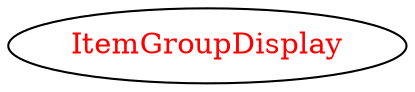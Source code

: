 digraph dependencyGraph {
 concentrate=true;
 ranksep="2.0";
 rankdir="LR"; 
 splines="ortho";
"ItemGroupDisplay" [fontcolor="red"];
}